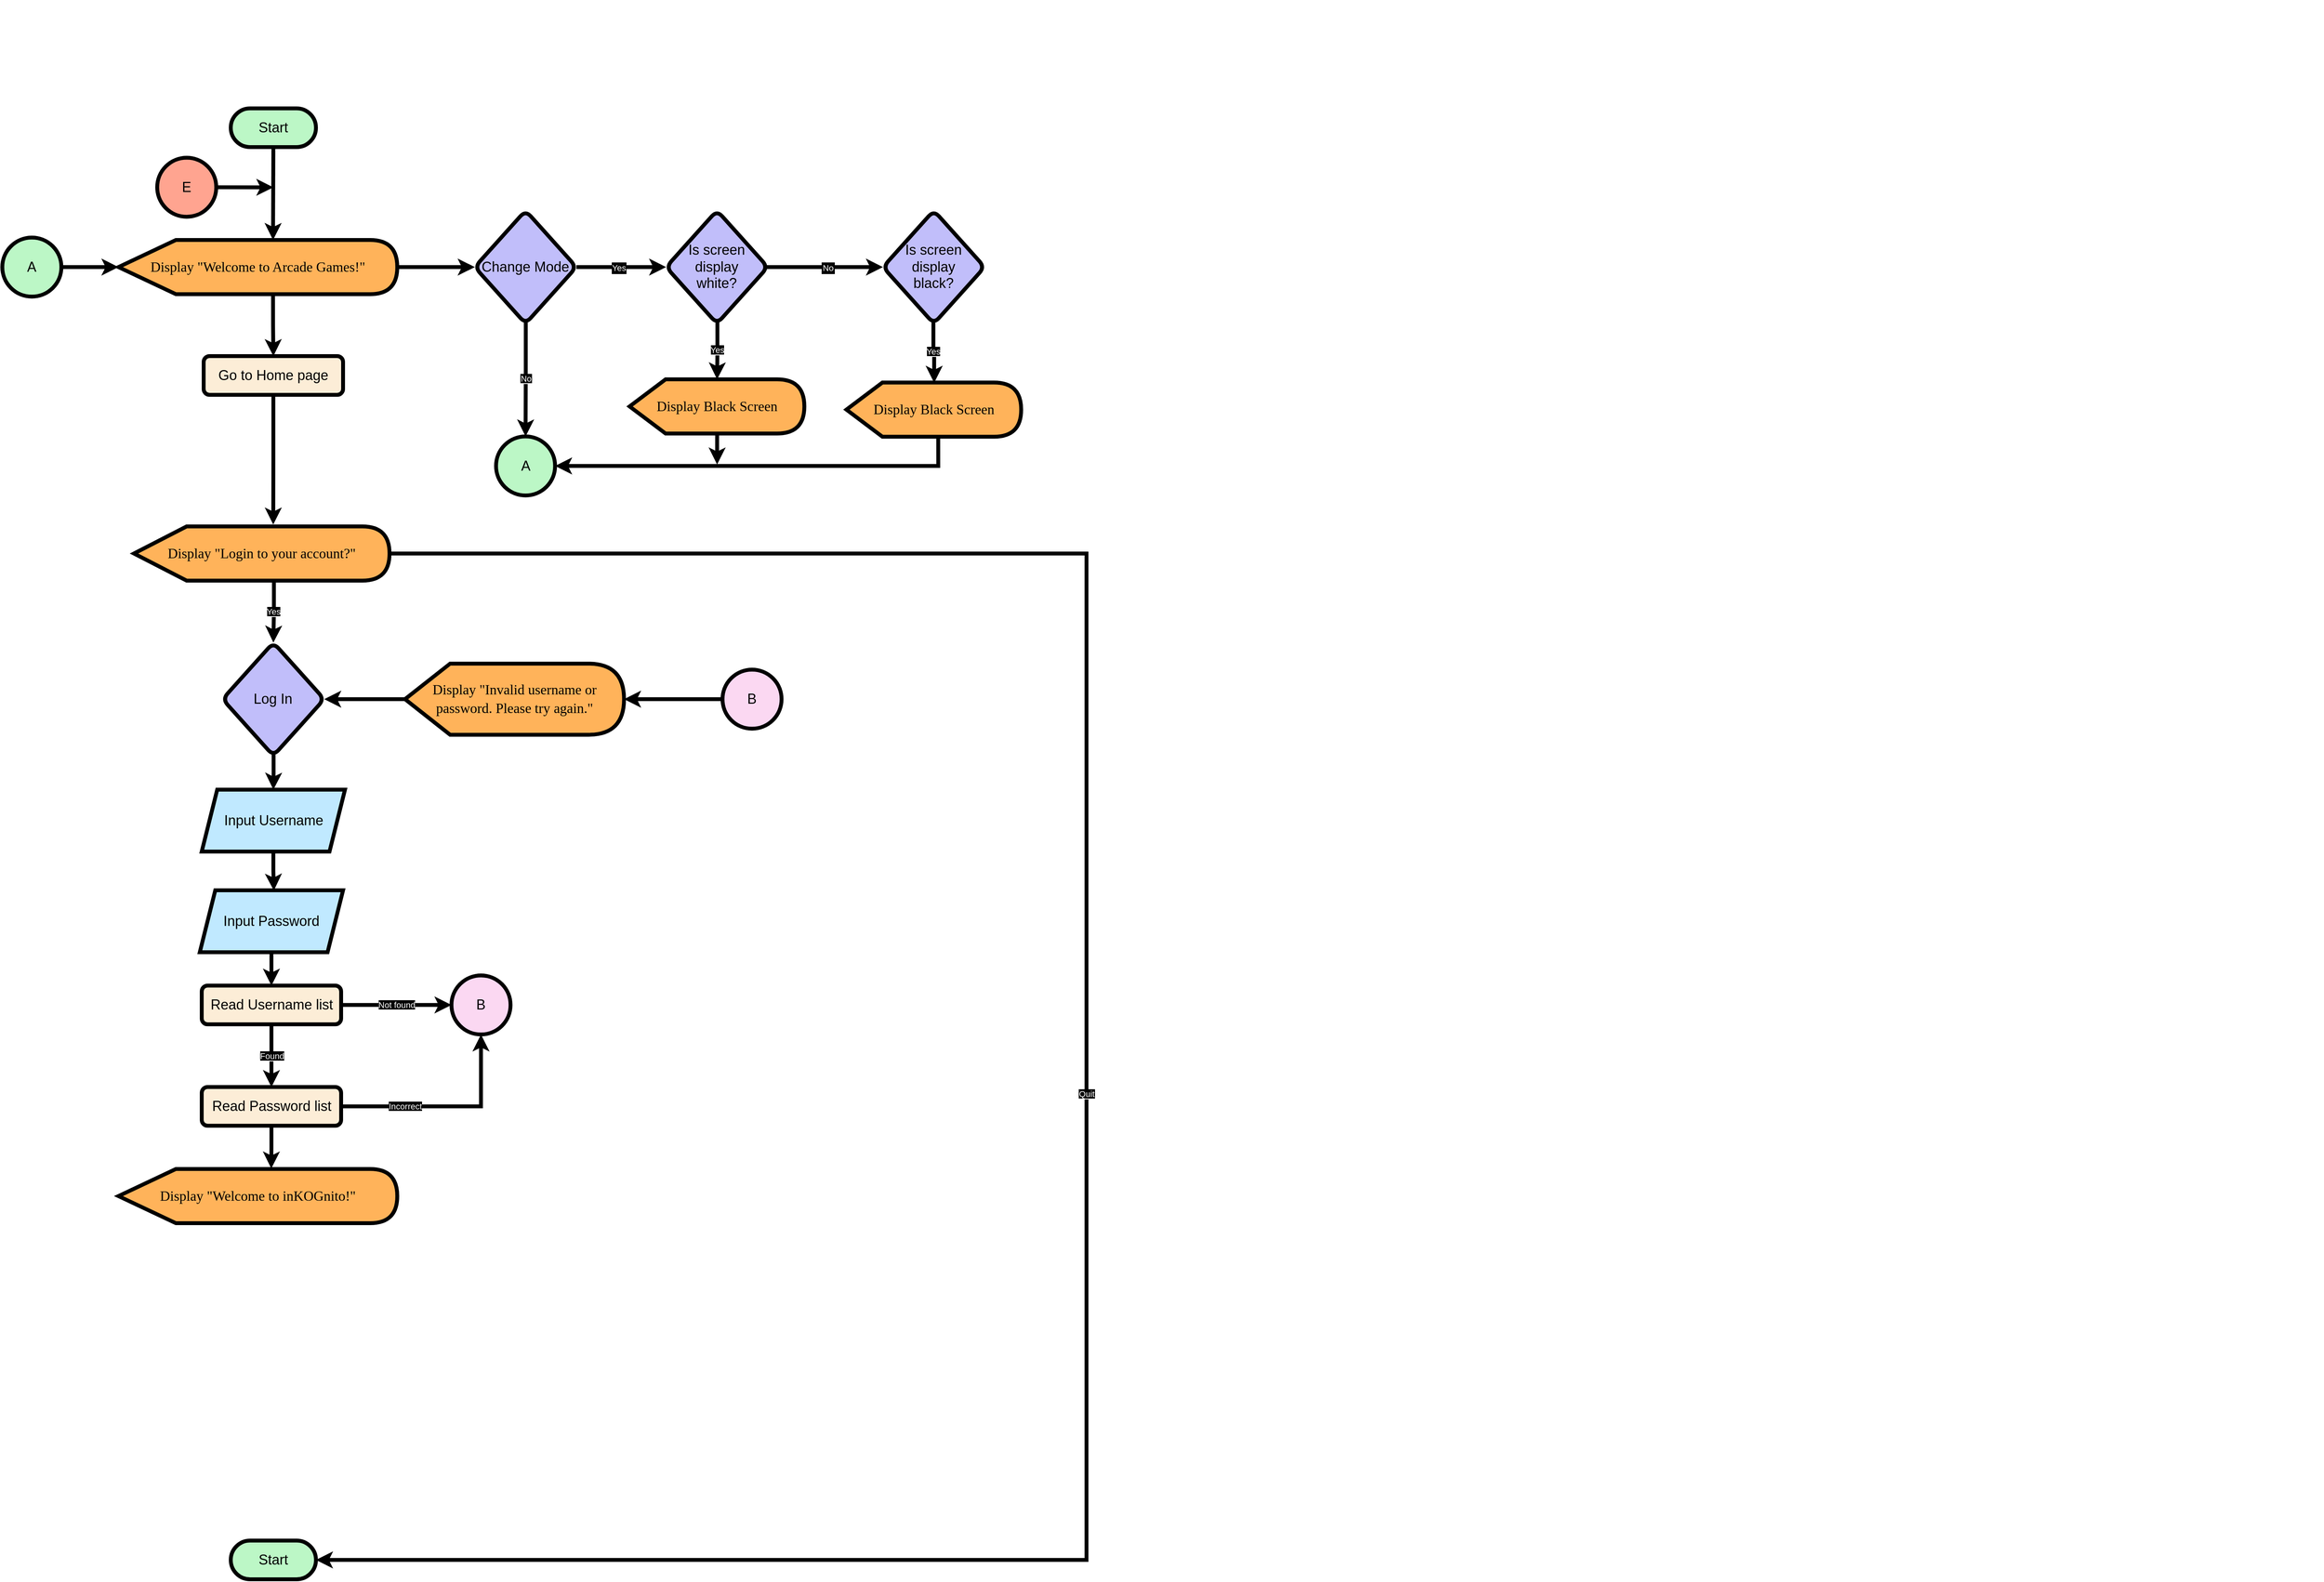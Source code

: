 <mxfile version="22.1.11" type="github">
  <diagram id="C5RBs43oDa-KdzZeNtuy" name="Page-1">
    <mxGraphModel dx="1432" dy="1487" grid="1" gridSize="10" guides="1" tooltips="1" connect="1" arrows="1" fold="1" page="1" pageScale="1" pageWidth="827" pageHeight="1169" math="0" shadow="0">
      <root>
        <mxCell id="WIyWlLk6GJQsqaUBKTNV-0" />
        <mxCell id="WIyWlLk6GJQsqaUBKTNV-1" parent="WIyWlLk6GJQsqaUBKTNV-0" />
        <mxCell id="O9t8kN2YKX1OchpqBG3d-3" value="" style="shape=image;verticalLabelPosition=bottom;labelBackgroundColor=default;verticalAlign=top;aspect=fixed;imageAspect=0;image=https://img.freepik.com/free-vector/vibrant-pink-watercolor-painting-background_53876-58931.jpg;" parent="WIyWlLk6GJQsqaUBKTNV-1" vertex="1">
          <mxGeometry x="1590" y="-240" width="1276.81" height="870.93" as="geometry" />
        </mxCell>
        <mxCell id="WIyWlLk6GJQsqaUBKTNV-3" value="Go to Home page" style="rounded=1;whiteSpace=wrap;html=1;fontSize=18;glass=0;strokeWidth=5;shadow=0;fillColor=#FCEDD7;strokeColor=#000000;" parent="WIyWlLk6GJQsqaUBKTNV-1" vertex="1">
          <mxGeometry x="130" y="220" width="180" height="50" as="geometry" />
        </mxCell>
        <mxCell id="ZjOEm5qjA7Q4pFf8Mi5z-1" value="&lt;font style=&quot;font-size: 18px;&quot;&gt;Start&lt;/font&gt;" style="html=1;dashed=0;whiteSpace=wrap;shape=mxgraph.dfd.start;fillColor=#BCF7C6;strokeColor=#000000;strokeWidth=5;" vertex="1" parent="WIyWlLk6GJQsqaUBKTNV-1">
          <mxGeometry x="165" y="-100" width="110" height="50" as="geometry" />
        </mxCell>
        <mxCell id="ZjOEm5qjA7Q4pFf8Mi5z-7" value="" style="endArrow=classic;html=1;rounded=0;strokeWidth=5;exitX=0.5;exitY=0.5;exitDx=0;exitDy=25;exitPerimeter=0;entryX=0;entryY=0;entryDx=199.559;entryDy=0;entryPerimeter=0;" edge="1" parent="WIyWlLk6GJQsqaUBKTNV-1" source="ZjOEm5qjA7Q4pFf8Mi5z-1" target="ZjOEm5qjA7Q4pFf8Mi5z-14">
          <mxGeometry width="50" height="50" relative="1" as="geometry">
            <mxPoint x="220" y="20" as="sourcePoint" />
            <mxPoint x="220" y="60" as="targetPoint" />
          </mxGeometry>
        </mxCell>
        <mxCell id="ZjOEm5qjA7Q4pFf8Mi5z-43" value="" style="edgeStyle=orthogonalEdgeStyle;rounded=0;orthogonalLoop=1;jettySize=auto;html=1;" edge="1" parent="WIyWlLk6GJQsqaUBKTNV-1" source="ZjOEm5qjA7Q4pFf8Mi5z-14" target="ZjOEm5qjA7Q4pFf8Mi5z-40">
          <mxGeometry relative="1" as="geometry" />
        </mxCell>
        <mxCell id="ZjOEm5qjA7Q4pFf8Mi5z-90" style="edgeStyle=orthogonalEdgeStyle;rounded=0;orthogonalLoop=1;jettySize=auto;html=1;exitX=0;exitY=0;exitDx=199.559;exitDy=70;exitPerimeter=0;entryX=0.5;entryY=0;entryDx=0;entryDy=0;strokeWidth=5;" edge="1" parent="WIyWlLk6GJQsqaUBKTNV-1" source="ZjOEm5qjA7Q4pFf8Mi5z-14" target="WIyWlLk6GJQsqaUBKTNV-3">
          <mxGeometry relative="1" as="geometry" />
        </mxCell>
        <mxCell id="ZjOEm5qjA7Q4pFf8Mi5z-14" value="&lt;div style=&quot;line-height: 1.3; font-family: Monoton; vertical-align: middle; font-size: 18px;&quot;&gt;&lt;p style=&quot;&quot;&gt;Display &quot;Welcome to Arcade Games!&quot;&lt;/p&gt;&lt;/div&gt;" style="shape=display;whiteSpace=wrap;html=1;strokeWidth=5;fillColor=#FFB35A;strokeColor=#000000;fontColor=#000000;size=0.206;" vertex="1" parent="WIyWlLk6GJQsqaUBKTNV-1">
          <mxGeometry x="20" y="69.99" width="360" height="70" as="geometry" />
        </mxCell>
        <mxCell id="ZjOEm5qjA7Q4pFf8Mi5z-23" value="&lt;font style=&quot;font-size: 18px;&quot;&gt;E&lt;/font&gt;" style="ellipse;whiteSpace=wrap;html=1;aspect=fixed;strokeWidth=5;fillColor=#FFA490;" vertex="1" parent="WIyWlLk6GJQsqaUBKTNV-1">
          <mxGeometry x="70" y="-36.25" width="76.25" height="76.25" as="geometry" />
        </mxCell>
        <mxCell id="ZjOEm5qjA7Q4pFf8Mi5z-35" value="" style="endArrow=classic;html=1;rounded=0;strokeWidth=5;entryX=0;entryY=0.5;entryDx=0;entryDy=0;exitX=1;exitY=0.5;exitDx=0;exitDy=0;exitPerimeter=0;" edge="1" parent="WIyWlLk6GJQsqaUBKTNV-1" source="ZjOEm5qjA7Q4pFf8Mi5z-14" target="ZjOEm5qjA7Q4pFf8Mi5z-40">
          <mxGeometry width="50" height="50" relative="1" as="geometry">
            <mxPoint x="430" y="110" as="sourcePoint" />
            <mxPoint x="430" y="168" as="targetPoint" />
          </mxGeometry>
        </mxCell>
        <mxCell id="ZjOEm5qjA7Q4pFf8Mi5z-102" value="&lt;span style=&quot;background-color: rgb(0, 0, 0);&quot;&gt;&lt;font color=&quot;#ffffff&quot;&gt;Yes&lt;/font&gt;&lt;/span&gt;" style="edgeStyle=orthogonalEdgeStyle;rounded=0;orthogonalLoop=1;jettySize=auto;html=1;exitX=0;exitY=0;exitDx=181.471;exitDy=70;exitPerimeter=0;entryX=0.5;entryY=0;entryDx=0;entryDy=0;strokeWidth=5;" edge="1" parent="WIyWlLk6GJQsqaUBKTNV-1" target="ZjOEm5qjA7Q4pFf8Mi5z-100">
          <mxGeometry relative="1" as="geometry">
            <mxPoint x="220.711" y="510" as="sourcePoint" />
            <mxPoint x="219.245" y="590" as="targetPoint" />
            <Array as="points">
              <mxPoint x="221" y="550" />
              <mxPoint x="220" y="550" />
            </Array>
          </mxGeometry>
        </mxCell>
        <mxCell id="ZjOEm5qjA7Q4pFf8Mi5z-38" value="&lt;div style=&quot;line-height: 1.3; font-family: Monoton; vertical-align: middle; font-size: 18px;&quot;&gt;&lt;p style=&quot;&quot;&gt;Display &quot;Log&lt;span style=&quot;background-color: initial;&quot;&gt;in to your account?&quot;&lt;/span&gt;&lt;/p&gt;&lt;/div&gt;" style="shape=display;whiteSpace=wrap;html=1;strokeWidth=5;fillColor=#FFB35A;strokeColor=#000000;fontColor=#000000;size=0.206;" vertex="1" parent="WIyWlLk6GJQsqaUBKTNV-1">
          <mxGeometry x="40" y="440" width="330" height="70" as="geometry" />
        </mxCell>
        <mxCell id="ZjOEm5qjA7Q4pFf8Mi5z-68" value="&lt;span style=&quot;background-color: rgb(0, 0, 0);&quot;&gt;&lt;font color=&quot;#ffffff&quot;&gt;No&lt;/font&gt;&lt;/span&gt;" style="edgeStyle=orthogonalEdgeStyle;rounded=0;orthogonalLoop=1;jettySize=auto;html=1;entryX=0.5;entryY=0;entryDx=0;entryDy=0;strokeWidth=5;exitX=0.502;exitY=0.976;exitDx=0;exitDy=0;exitPerimeter=0;" edge="1" parent="WIyWlLk6GJQsqaUBKTNV-1" source="ZjOEm5qjA7Q4pFf8Mi5z-40" target="ZjOEm5qjA7Q4pFf8Mi5z-67">
          <mxGeometry relative="1" as="geometry" />
        </mxCell>
        <mxCell id="ZjOEm5qjA7Q4pFf8Mi5z-40" value="&lt;font style=&quot;font-size: 18px;&quot;&gt;Change Mode&lt;/font&gt;" style="rhombus;whiteSpace=wrap;html=1;strokeWidth=5;fillColor=#C1BEFA;rounded=1;" vertex="1" parent="WIyWlLk6GJQsqaUBKTNV-1">
          <mxGeometry x="480" y="31.88" width="131.33" height="146.25" as="geometry" />
        </mxCell>
        <mxCell id="ZjOEm5qjA7Q4pFf8Mi5z-42" value="" style="endArrow=classic;html=1;rounded=0;strokeWidth=5;exitX=1;exitY=0.5;exitDx=0;exitDy=0;" edge="1" parent="WIyWlLk6GJQsqaUBKTNV-1" source="ZjOEm5qjA7Q4pFf8Mi5z-23">
          <mxGeometry width="50" height="50" relative="1" as="geometry">
            <mxPoint x="230" y="152" as="sourcePoint" />
            <mxPoint x="220" y="2" as="targetPoint" />
          </mxGeometry>
        </mxCell>
        <mxCell id="ZjOEm5qjA7Q4pFf8Mi5z-44" value="" style="endArrow=classic;html=1;rounded=0;strokeWidth=5;entryX=0;entryY=0.5;entryDx=0;entryDy=0;exitX=1;exitY=0.5;exitDx=0;exitDy=0;" edge="1" parent="WIyWlLk6GJQsqaUBKTNV-1" source="ZjOEm5qjA7Q4pFf8Mi5z-40" target="ZjOEm5qjA7Q4pFf8Mi5z-51">
          <mxGeometry width="50" height="50" relative="1" as="geometry">
            <mxPoint x="620" y="104.41" as="sourcePoint" />
            <mxPoint x="700" y="104.41" as="targetPoint" />
          </mxGeometry>
        </mxCell>
        <mxCell id="ZjOEm5qjA7Q4pFf8Mi5z-45" value="&lt;font style=&quot;font-size: 11px;&quot;&gt;Yes&lt;/font&gt;" style="edgeLabel;html=1;align=center;verticalAlign=middle;resizable=0;points=[];fontColor=#FFFFFF;labelBackgroundColor=#000000;fontSize=11;labelBorderColor=default;" vertex="1" connectable="0" parent="ZjOEm5qjA7Q4pFf8Mi5z-44">
          <mxGeometry x="0.392" y="-1" relative="1" as="geometry">
            <mxPoint x="-26" as="offset" />
          </mxGeometry>
        </mxCell>
        <mxCell id="ZjOEm5qjA7Q4pFf8Mi5z-51" value="&lt;font style=&quot;font-size: 18px;&quot;&gt;Is screen display &lt;br&gt;white?&lt;/font&gt;" style="rhombus;whiteSpace=wrap;html=1;strokeWidth=5;fillColor=#C1BEFA;rounded=1;" vertex="1" parent="WIyWlLk6GJQsqaUBKTNV-1">
          <mxGeometry x="727.17" y="31.87" width="131.33" height="146.25" as="geometry" />
        </mxCell>
        <mxCell id="ZjOEm5qjA7Q4pFf8Mi5z-58" value="" style="endArrow=classic;html=1;rounded=0;strokeWidth=5;entryX=0;entryY=0.5;entryDx=0;entryDy=0;exitX=0.99;exitY=0.5;exitDx=0;exitDy=0;exitPerimeter=0;" edge="1" parent="WIyWlLk6GJQsqaUBKTNV-1" target="ZjOEm5qjA7Q4pFf8Mi5z-60" source="ZjOEm5qjA7Q4pFf8Mi5z-51">
          <mxGeometry width="50" height="50" relative="1" as="geometry">
            <mxPoint x="840" y="105.01" as="sourcePoint" />
            <mxPoint x="929" y="104.42" as="targetPoint" />
          </mxGeometry>
        </mxCell>
        <mxCell id="ZjOEm5qjA7Q4pFf8Mi5z-59" value="No" style="edgeLabel;html=1;align=center;verticalAlign=middle;resizable=0;points=[];fontColor=#FFFFFF;labelBackgroundColor=#000000;fontSize=11;labelBorderColor=default;" vertex="1" connectable="0" parent="ZjOEm5qjA7Q4pFf8Mi5z-58">
          <mxGeometry x="0.392" y="-1" relative="1" as="geometry">
            <mxPoint x="-26" as="offset" />
          </mxGeometry>
        </mxCell>
        <mxCell id="ZjOEm5qjA7Q4pFf8Mi5z-60" value="&lt;font style=&quot;font-size: 18px;&quot;&gt;Is screen display&lt;br&gt;black?&lt;/font&gt;" style="rhombus;whiteSpace=wrap;html=1;strokeWidth=5;fillColor=#C1BEFA;strokeColor=default;rounded=1;" vertex="1" parent="WIyWlLk6GJQsqaUBKTNV-1">
          <mxGeometry x="1007.16" y="31.88" width="131.33" height="146.25" as="geometry" />
        </mxCell>
        <mxCell id="ZjOEm5qjA7Q4pFf8Mi5z-67" value="&lt;font style=&quot;font-size: 18px;&quot;&gt;A&lt;/font&gt;" style="ellipse;whiteSpace=wrap;html=1;aspect=fixed;strokeWidth=5;fillColor=#BCF7C6;" vertex="1" parent="WIyWlLk6GJQsqaUBKTNV-1">
          <mxGeometry x="507.54" y="323.75" width="76.25" height="76.25" as="geometry" />
        </mxCell>
        <mxCell id="ZjOEm5qjA7Q4pFf8Mi5z-73" value="&lt;div style=&quot;line-height: 1.3; font-family: Monoton; vertical-align: middle; font-size: 18px;&quot;&gt;&lt;p style=&quot;&quot;&gt;Display Black Screen&lt;/p&gt;&lt;/div&gt;" style="shape=display;whiteSpace=wrap;html=1;strokeWidth=5;fillColor=#FFB35A;strokeColor=#000000;fontColor=#000000;size=0.206;" vertex="1" parent="WIyWlLk6GJQsqaUBKTNV-1">
          <mxGeometry x="680" y="250" width="225.66" height="70" as="geometry" />
        </mxCell>
        <mxCell id="ZjOEm5qjA7Q4pFf8Mi5z-74" value="&lt;span style=&quot;background-color: rgb(0, 0, 0);&quot;&gt;&lt;font color=&quot;#ffffff&quot;&gt;Yes&lt;/font&gt;&lt;/span&gt;" style="edgeStyle=orthogonalEdgeStyle;rounded=0;orthogonalLoop=1;jettySize=auto;html=1;entryX=0.502;entryY=0.005;entryDx=0;entryDy=0;strokeWidth=5;exitX=0.496;exitY=0.963;exitDx=0;exitDy=0;exitPerimeter=0;entryPerimeter=0;" edge="1" parent="WIyWlLk6GJQsqaUBKTNV-1" target="ZjOEm5qjA7Q4pFf8Mi5z-75" source="ZjOEm5qjA7Q4pFf8Mi5z-60">
          <mxGeometry relative="1" as="geometry">
            <mxPoint x="985.01" y="178.12" as="sourcePoint" />
            <mxPoint x="985.56" y="334.12" as="targetPoint" />
          </mxGeometry>
        </mxCell>
        <mxCell id="ZjOEm5qjA7Q4pFf8Mi5z-76" style="edgeStyle=orthogonalEdgeStyle;rounded=0;orthogonalLoop=1;jettySize=auto;html=1;exitX=0;exitY=0;exitDx=118.56;exitDy=70;exitPerimeter=0;entryX=1;entryY=0.5;entryDx=0;entryDy=0;strokeWidth=5;" edge="1" parent="WIyWlLk6GJQsqaUBKTNV-1" source="ZjOEm5qjA7Q4pFf8Mi5z-75" target="ZjOEm5qjA7Q4pFf8Mi5z-67">
          <mxGeometry relative="1" as="geometry" />
        </mxCell>
        <mxCell id="ZjOEm5qjA7Q4pFf8Mi5z-75" value="&lt;div style=&quot;line-height: 1.3; font-family: Monoton; vertical-align: middle; font-size: 18px;&quot;&gt;&lt;p style=&quot;&quot;&gt;Display Black Screen&lt;/p&gt;&lt;/div&gt;" style="shape=display;whiteSpace=wrap;html=1;strokeWidth=5;fillColor=#FFB35A;strokeColor=#000000;fontColor=#000000;size=0.206;" vertex="1" parent="WIyWlLk6GJQsqaUBKTNV-1">
          <mxGeometry x="960" y="254.12" width="225.66" height="70" as="geometry" />
        </mxCell>
        <mxCell id="ZjOEm5qjA7Q4pFf8Mi5z-79" value="" style="endArrow=classic;html=1;rounded=0;strokeWidth=5;exitX=0.501;exitY=1.002;exitDx=0;exitDy=0;exitPerimeter=0;" edge="1" parent="WIyWlLk6GJQsqaUBKTNV-1" source="ZjOEm5qjA7Q4pFf8Mi5z-73">
          <mxGeometry width="50" height="50" relative="1" as="geometry">
            <mxPoint x="792.63" y="320" as="sourcePoint" />
            <mxPoint x="793" y="360" as="targetPoint" />
          </mxGeometry>
        </mxCell>
        <mxCell id="ZjOEm5qjA7Q4pFf8Mi5z-82" value="&lt;span style=&quot;background-color: rgb(0, 0, 0);&quot;&gt;&lt;font color=&quot;#ffffff&quot;&gt;Yes&lt;/font&gt;&lt;/span&gt;" style="edgeStyle=orthogonalEdgeStyle;rounded=0;orthogonalLoop=1;jettySize=auto;html=1;strokeWidth=5;exitX=0.504;exitY=0.97;exitDx=0;exitDy=0;exitPerimeter=0;" edge="1" parent="WIyWlLk6GJQsqaUBKTNV-1" source="ZjOEm5qjA7Q4pFf8Mi5z-51">
          <mxGeometry relative="1" as="geometry">
            <mxPoint x="792.07" y="173.12" as="sourcePoint" />
            <mxPoint x="793" y="250" as="targetPoint" />
          </mxGeometry>
        </mxCell>
        <mxCell id="ZjOEm5qjA7Q4pFf8Mi5z-83" value="&lt;font style=&quot;font-size: 18px;&quot;&gt;A&lt;/font&gt;" style="ellipse;whiteSpace=wrap;html=1;aspect=fixed;strokeWidth=5;fillColor=#BCF7C6;" vertex="1" parent="WIyWlLk6GJQsqaUBKTNV-1">
          <mxGeometry x="-130" y="66.88" width="76.25" height="76.25" as="geometry" />
        </mxCell>
        <mxCell id="ZjOEm5qjA7Q4pFf8Mi5z-92" style="edgeStyle=orthogonalEdgeStyle;rounded=0;orthogonalLoop=1;jettySize=auto;html=1;exitX=1;exitY=0.5;exitDx=0;exitDy=0;entryX=0;entryY=0.5;entryDx=0;entryDy=0;entryPerimeter=0;strokeWidth=5;" edge="1" parent="WIyWlLk6GJQsqaUBKTNV-1" source="ZjOEm5qjA7Q4pFf8Mi5z-83" target="ZjOEm5qjA7Q4pFf8Mi5z-14">
          <mxGeometry relative="1" as="geometry" />
        </mxCell>
        <mxCell id="ZjOEm5qjA7Q4pFf8Mi5z-95" style="edgeStyle=orthogonalEdgeStyle;rounded=0;orthogonalLoop=1;jettySize=auto;html=1;exitX=0.5;exitY=1;exitDx=0;exitDy=0;entryX=0.545;entryY=-0.035;entryDx=0;entryDy=0;entryPerimeter=0;strokeWidth=5;" edge="1" parent="WIyWlLk6GJQsqaUBKTNV-1" source="WIyWlLk6GJQsqaUBKTNV-3" target="ZjOEm5qjA7Q4pFf8Mi5z-38">
          <mxGeometry relative="1" as="geometry" />
        </mxCell>
        <mxCell id="ZjOEm5qjA7Q4pFf8Mi5z-98" value="&lt;font style=&quot;font-size: 18px;&quot;&gt;Start&lt;/font&gt;" style="html=1;dashed=0;whiteSpace=wrap;shape=mxgraph.dfd.start;fillColor=#BCF7C6;strokeColor=#000000;strokeWidth=5;" vertex="1" parent="WIyWlLk6GJQsqaUBKTNV-1">
          <mxGeometry x="165" y="1750" width="110" height="50" as="geometry" />
        </mxCell>
        <mxCell id="ZjOEm5qjA7Q4pFf8Mi5z-99" value="&lt;font style=&quot;background-color: rgb(0, 0, 0);&quot; color=&quot;#ffffff&quot;&gt;Quit&lt;/font&gt;" style="edgeStyle=orthogonalEdgeStyle;rounded=0;orthogonalLoop=1;jettySize=auto;html=1;exitX=1;exitY=0.5;exitDx=0;exitDy=0;exitPerimeter=0;entryX=1;entryY=0.5;entryDx=0;entryDy=0;entryPerimeter=0;strokeWidth=5;" edge="1" parent="WIyWlLk6GJQsqaUBKTNV-1" source="ZjOEm5qjA7Q4pFf8Mi5z-38" target="ZjOEm5qjA7Q4pFf8Mi5z-98">
          <mxGeometry relative="1" as="geometry">
            <Array as="points">
              <mxPoint x="1270" y="475" />
              <mxPoint x="1270" y="1775" />
            </Array>
          </mxGeometry>
        </mxCell>
        <mxCell id="ZjOEm5qjA7Q4pFf8Mi5z-110" style="edgeStyle=orthogonalEdgeStyle;rounded=0;orthogonalLoop=1;jettySize=auto;html=1;exitX=0.502;exitY=0.974;exitDx=0;exitDy=0;entryX=0.5;entryY=0;entryDx=0;entryDy=0;strokeWidth=5;exitPerimeter=0;" edge="1" parent="WIyWlLk6GJQsqaUBKTNV-1" source="ZjOEm5qjA7Q4pFf8Mi5z-100" target="ZjOEm5qjA7Q4pFf8Mi5z-109">
          <mxGeometry relative="1" as="geometry" />
        </mxCell>
        <mxCell id="ZjOEm5qjA7Q4pFf8Mi5z-100" value="&lt;font style=&quot;font-size: 18px;&quot;&gt;Log In&lt;/font&gt;" style="rhombus;whiteSpace=wrap;html=1;strokeWidth=5;fillColor=#C1BEFA;rounded=1;" vertex="1" parent="WIyWlLk6GJQsqaUBKTNV-1">
          <mxGeometry x="154.34" y="590" width="131.33" height="146.25" as="geometry" />
        </mxCell>
        <mxCell id="ZjOEm5qjA7Q4pFf8Mi5z-106" style="edgeStyle=orthogonalEdgeStyle;rounded=0;orthogonalLoop=1;jettySize=auto;html=1;exitX=0;exitY=0.5;exitDx=0;exitDy=0;exitPerimeter=0;entryX=1;entryY=0.5;entryDx=0;entryDy=0;strokeWidth=5;" edge="1" parent="WIyWlLk6GJQsqaUBKTNV-1" source="ZjOEm5qjA7Q4pFf8Mi5z-104" target="ZjOEm5qjA7Q4pFf8Mi5z-100">
          <mxGeometry relative="1" as="geometry" />
        </mxCell>
        <mxCell id="ZjOEm5qjA7Q4pFf8Mi5z-104" value="&lt;div style=&quot;line-height: 1.3; vertical-align: middle;&quot;&gt;&lt;p style=&quot;font-size: 18px;&quot;&gt;&lt;font style=&quot;font-size: 18px;&quot; face=&quot;Monoton&quot;&gt;&lt;span style=&quot;&quot;&gt;Display &quot;Invalid username or password. Please try &lt;/span&gt;&lt;font style=&quot;font-size: 18px;&quot;&gt;again&lt;/font&gt;&lt;span style=&quot;&quot;&gt;.&quot;&lt;/span&gt;&lt;/font&gt;&lt;br&gt;&lt;/p&gt;&lt;/div&gt;" style="shape=display;whiteSpace=wrap;html=1;strokeWidth=5;fillColor=#FFB35A;strokeColor=#000000;fontColor=#000000;size=0.206;" vertex="1" parent="WIyWlLk6GJQsqaUBKTNV-1">
          <mxGeometry x="390" y="617.19" width="282.83" height="91.88" as="geometry" />
        </mxCell>
        <mxCell id="ZjOEm5qjA7Q4pFf8Mi5z-107" value="&lt;font style=&quot;font-size: 18px;&quot;&gt;B&lt;/font&gt;" style="ellipse;whiteSpace=wrap;html=1;aspect=fixed;strokeWidth=5;fillColor=#FBD8F2;" vertex="1" parent="WIyWlLk6GJQsqaUBKTNV-1">
          <mxGeometry x="800" y="625" width="76.25" height="76.25" as="geometry" />
        </mxCell>
        <mxCell id="ZjOEm5qjA7Q4pFf8Mi5z-108" style="edgeStyle=orthogonalEdgeStyle;rounded=0;orthogonalLoop=1;jettySize=auto;html=1;exitX=0;exitY=0.5;exitDx=0;exitDy=0;entryX=1;entryY=0.5;entryDx=0;entryDy=0;entryPerimeter=0;strokeWidth=5;" edge="1" parent="WIyWlLk6GJQsqaUBKTNV-1" source="ZjOEm5qjA7Q4pFf8Mi5z-107" target="ZjOEm5qjA7Q4pFf8Mi5z-104">
          <mxGeometry relative="1" as="geometry" />
        </mxCell>
        <mxCell id="ZjOEm5qjA7Q4pFf8Mi5z-113" style="edgeStyle=orthogonalEdgeStyle;rounded=0;orthogonalLoop=1;jettySize=auto;html=1;exitX=0.5;exitY=1;exitDx=0;exitDy=0;entryX=0.517;entryY=0.005;entryDx=0;entryDy=0;strokeWidth=5;entryPerimeter=0;" edge="1" parent="WIyWlLk6GJQsqaUBKTNV-1" source="ZjOEm5qjA7Q4pFf8Mi5z-109" target="ZjOEm5qjA7Q4pFf8Mi5z-112">
          <mxGeometry relative="1" as="geometry" />
        </mxCell>
        <mxCell id="ZjOEm5qjA7Q4pFf8Mi5z-109" value="&lt;font style=&quot;font-size: 18px;&quot;&gt;Input Username&lt;/font&gt;" style="shape=parallelogram;perimeter=parallelogramPerimeter;whiteSpace=wrap;html=1;fixedSize=1;strokeWidth=5;fillColor=#C0E9FF;" vertex="1" parent="WIyWlLk6GJQsqaUBKTNV-1">
          <mxGeometry x="127.5" y="780" width="185" height="80" as="geometry" />
        </mxCell>
        <mxCell id="ZjOEm5qjA7Q4pFf8Mi5z-115" style="edgeStyle=orthogonalEdgeStyle;rounded=0;orthogonalLoop=1;jettySize=auto;html=1;exitX=0.5;exitY=1;exitDx=0;exitDy=0;entryX=0.5;entryY=0;entryDx=0;entryDy=0;strokeWidth=5;" edge="1" parent="WIyWlLk6GJQsqaUBKTNV-1" source="ZjOEm5qjA7Q4pFf8Mi5z-112" target="ZjOEm5qjA7Q4pFf8Mi5z-114">
          <mxGeometry relative="1" as="geometry" />
        </mxCell>
        <mxCell id="ZjOEm5qjA7Q4pFf8Mi5z-112" value="&lt;font style=&quot;font-size: 18px;&quot;&gt;Input Password&lt;/font&gt;" style="shape=parallelogram;perimeter=parallelogramPerimeter;whiteSpace=wrap;html=1;fixedSize=1;strokeWidth=5;fillColor=#C0E9FF;" vertex="1" parent="WIyWlLk6GJQsqaUBKTNV-1">
          <mxGeometry x="125" y="910" width="185" height="80" as="geometry" />
        </mxCell>
        <mxCell id="ZjOEm5qjA7Q4pFf8Mi5z-118" value="&lt;span style=&quot;background-color: rgb(0, 0, 0);&quot;&gt;&lt;font color=&quot;#ffffff&quot;&gt;Not found&lt;/font&gt;&lt;/span&gt;" style="edgeStyle=orthogonalEdgeStyle;rounded=0;orthogonalLoop=1;jettySize=auto;html=1;exitX=1;exitY=0.5;exitDx=0;exitDy=0;entryX=0;entryY=0.5;entryDx=0;entryDy=0;strokeWidth=5;" edge="1" parent="WIyWlLk6GJQsqaUBKTNV-1" source="ZjOEm5qjA7Q4pFf8Mi5z-114" target="ZjOEm5qjA7Q4pFf8Mi5z-117">
          <mxGeometry relative="1" as="geometry" />
        </mxCell>
        <mxCell id="ZjOEm5qjA7Q4pFf8Mi5z-121" value="&lt;span style=&quot;background-color: rgb(0, 0, 0);&quot;&gt;&lt;font color=&quot;#ffffff&quot;&gt;Found&lt;/font&gt;&lt;/span&gt;" style="edgeStyle=orthogonalEdgeStyle;rounded=0;orthogonalLoop=1;jettySize=auto;html=1;exitX=0.5;exitY=1;exitDx=0;exitDy=0;entryX=0.5;entryY=0;entryDx=0;entryDy=0;strokeWidth=5;" edge="1" parent="WIyWlLk6GJQsqaUBKTNV-1" source="ZjOEm5qjA7Q4pFf8Mi5z-114" target="ZjOEm5qjA7Q4pFf8Mi5z-120">
          <mxGeometry relative="1" as="geometry" />
        </mxCell>
        <mxCell id="ZjOEm5qjA7Q4pFf8Mi5z-114" value="Read Username list" style="rounded=1;whiteSpace=wrap;html=1;fontSize=18;glass=0;strokeWidth=5;shadow=0;fillColor=#FCEDD7;strokeColor=#000000;" vertex="1" parent="WIyWlLk6GJQsqaUBKTNV-1">
          <mxGeometry x="127.5" y="1033.12" width="180" height="50" as="geometry" />
        </mxCell>
        <mxCell id="ZjOEm5qjA7Q4pFf8Mi5z-117" value="&lt;font style=&quot;font-size: 18px;&quot;&gt;B&lt;/font&gt;" style="ellipse;whiteSpace=wrap;html=1;aspect=fixed;strokeWidth=5;fillColor=#FBD8F2;" vertex="1" parent="WIyWlLk6GJQsqaUBKTNV-1">
          <mxGeometry x="450" y="1020" width="76.25" height="76.25" as="geometry" />
        </mxCell>
        <mxCell id="ZjOEm5qjA7Q4pFf8Mi5z-123" value="&lt;span style=&quot;background-color: rgb(0, 0, 0);&quot;&gt;&lt;font color=&quot;#ffffff&quot;&gt;Incorrect&lt;/font&gt;&lt;/span&gt;" style="edgeStyle=orthogonalEdgeStyle;rounded=0;orthogonalLoop=1;jettySize=auto;html=1;exitX=1;exitY=0.5;exitDx=0;exitDy=0;entryX=0.5;entryY=1;entryDx=0;entryDy=0;strokeWidth=5;" edge="1" parent="WIyWlLk6GJQsqaUBKTNV-1" source="ZjOEm5qjA7Q4pFf8Mi5z-120" target="ZjOEm5qjA7Q4pFf8Mi5z-117">
          <mxGeometry x="-0.397" relative="1" as="geometry">
            <mxPoint as="offset" />
          </mxGeometry>
        </mxCell>
        <mxCell id="ZjOEm5qjA7Q4pFf8Mi5z-120" value="Read Password list" style="rounded=1;whiteSpace=wrap;html=1;fontSize=18;glass=0;strokeWidth=5;shadow=0;fillColor=#FCEDD7;strokeColor=#000000;" vertex="1" parent="WIyWlLk6GJQsqaUBKTNV-1">
          <mxGeometry x="127.5" y="1164.12" width="180" height="50" as="geometry" />
        </mxCell>
        <mxCell id="ZjOEm5qjA7Q4pFf8Mi5z-124" value="&lt;div style=&quot;line-height: 1.3; font-family: Monoton; vertical-align: middle; font-size: 18px;&quot;&gt;&lt;p style=&quot;&quot;&gt;Display &quot;Welcome to inKOGnito!&quot;&lt;/p&gt;&lt;/div&gt;" style="shape=display;whiteSpace=wrap;html=1;strokeWidth=5;fillColor=#FFB35A;strokeColor=#000000;fontColor=#000000;size=0.206;" vertex="1" parent="WIyWlLk6GJQsqaUBKTNV-1">
          <mxGeometry x="20" y="1270" width="360" height="70" as="geometry" />
        </mxCell>
        <mxCell id="ZjOEm5qjA7Q4pFf8Mi5z-129" style="edgeStyle=orthogonalEdgeStyle;rounded=0;orthogonalLoop=1;jettySize=auto;html=1;exitX=0.5;exitY=1;exitDx=0;exitDy=0;entryX=0.548;entryY=-0.009;entryDx=0;entryDy=0;entryPerimeter=0;strokeWidth=5;" edge="1" parent="WIyWlLk6GJQsqaUBKTNV-1" source="ZjOEm5qjA7Q4pFf8Mi5z-120" target="ZjOEm5qjA7Q4pFf8Mi5z-124">
          <mxGeometry relative="1" as="geometry" />
        </mxCell>
      </root>
    </mxGraphModel>
  </diagram>
</mxfile>

